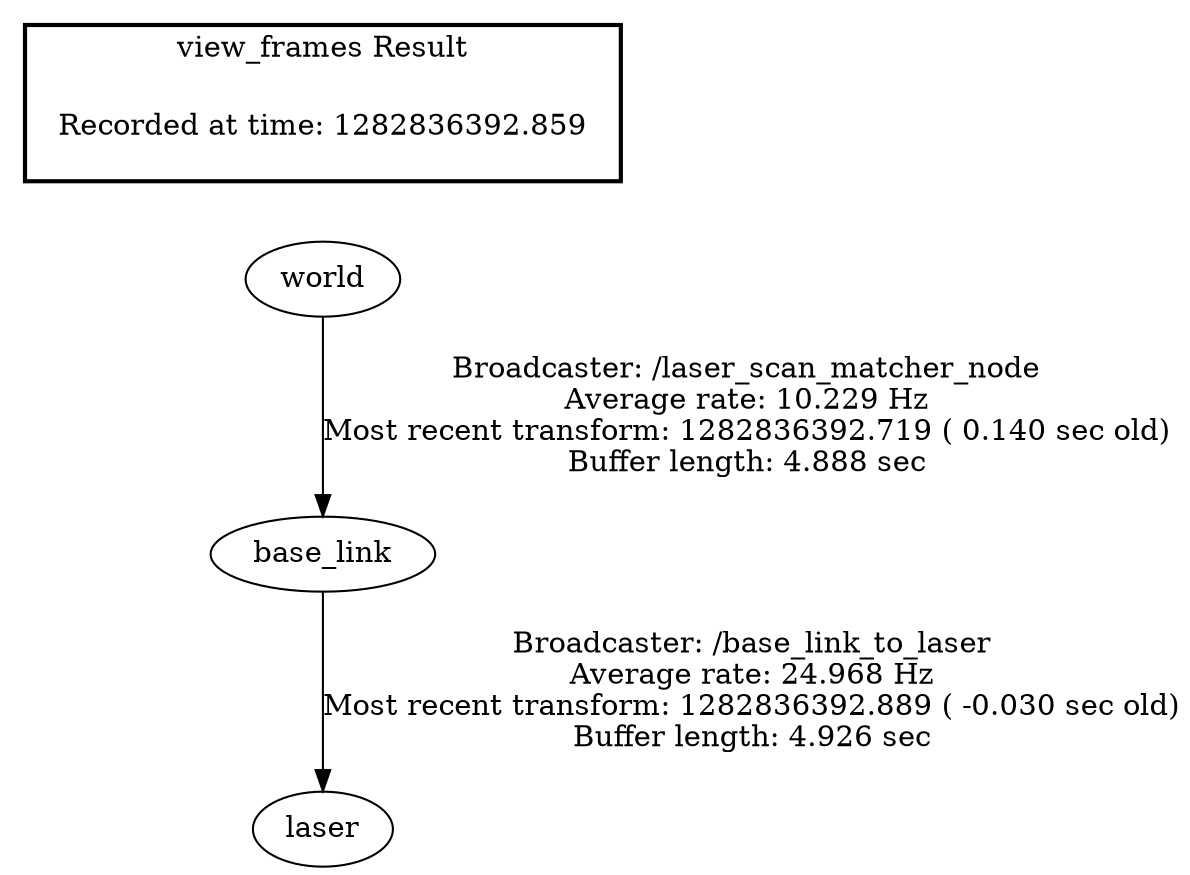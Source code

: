 digraph G {
"base_link" -> "laser"[label="Broadcaster: /base_link_to_laser\nAverage rate: 24.968 Hz\nMost recent transform: 1282836392.889 ( -0.030 sec old)\nBuffer length: 4.926 sec\n"];
"world" -> "base_link"[label="Broadcaster: /laser_scan_matcher_node\nAverage rate: 10.229 Hz\nMost recent transform: 1282836392.719 ( 0.140 sec old)\nBuffer length: 4.888 sec\n"];
edge [style=invis];
 subgraph cluster_legend { style=bold; color=black; label ="view_frames Result";
"Recorded at time: 1282836392.859"[ shape=plaintext ] ;
 }->"world";
}
